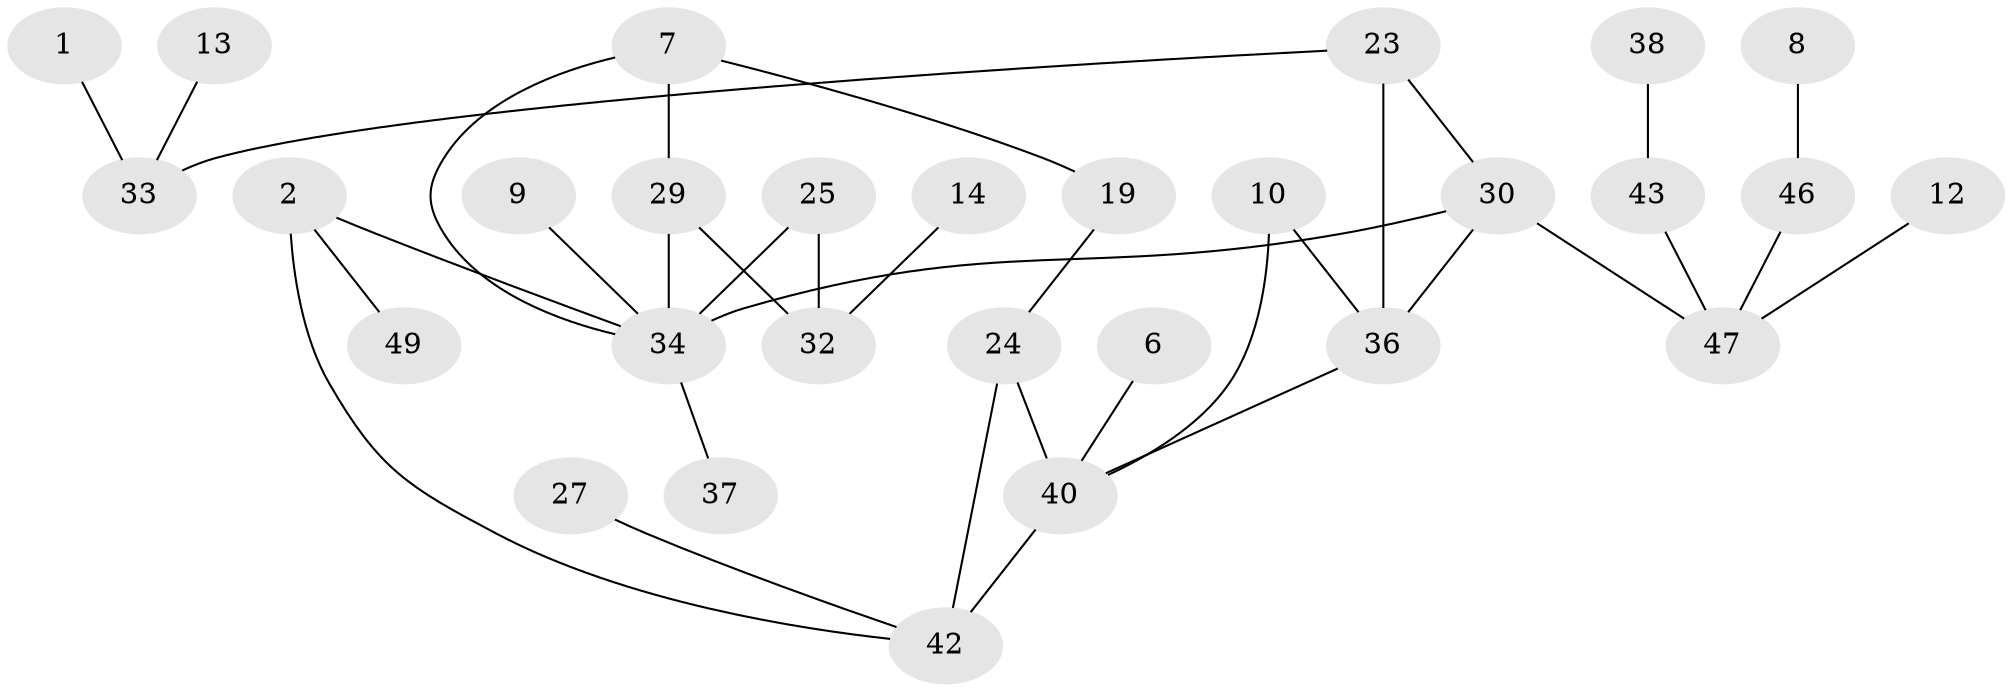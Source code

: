 // original degree distribution, {1: 0.3434343434343434, 3: 0.26262626262626265, 2: 0.20202020202020202, 4: 0.050505050505050504, 0: 0.1414141414141414}
// Generated by graph-tools (version 1.1) at 2025/49/03/09/25 03:49:06]
// undirected, 29 vertices, 35 edges
graph export_dot {
graph [start="1"]
  node [color=gray90,style=filled];
  1;
  2;
  6;
  7;
  8;
  9;
  10;
  12;
  13;
  14;
  19;
  23;
  24;
  25;
  27;
  29;
  30;
  32;
  33;
  34;
  36;
  37;
  38;
  40;
  42;
  43;
  46;
  47;
  49;
  1 -- 33 [weight=1.0];
  2 -- 34 [weight=1.0];
  2 -- 42 [weight=1.0];
  2 -- 49 [weight=1.0];
  6 -- 40 [weight=1.0];
  7 -- 19 [weight=1.0];
  7 -- 29 [weight=1.0];
  7 -- 34 [weight=1.0];
  8 -- 46 [weight=1.0];
  9 -- 34 [weight=1.0];
  10 -- 36 [weight=1.0];
  10 -- 40 [weight=1.0];
  12 -- 47 [weight=1.0];
  13 -- 33 [weight=1.0];
  14 -- 32 [weight=1.0];
  19 -- 24 [weight=1.0];
  23 -- 30 [weight=1.0];
  23 -- 33 [weight=1.0];
  23 -- 36 [weight=1.0];
  24 -- 40 [weight=2.0];
  24 -- 42 [weight=1.0];
  25 -- 32 [weight=1.0];
  25 -- 34 [weight=1.0];
  27 -- 42 [weight=1.0];
  29 -- 32 [weight=1.0];
  29 -- 34 [weight=1.0];
  30 -- 34 [weight=1.0];
  30 -- 36 [weight=1.0];
  30 -- 47 [weight=1.0];
  34 -- 37 [weight=1.0];
  36 -- 40 [weight=1.0];
  38 -- 43 [weight=1.0];
  40 -- 42 [weight=2.0];
  43 -- 47 [weight=1.0];
  46 -- 47 [weight=1.0];
}
